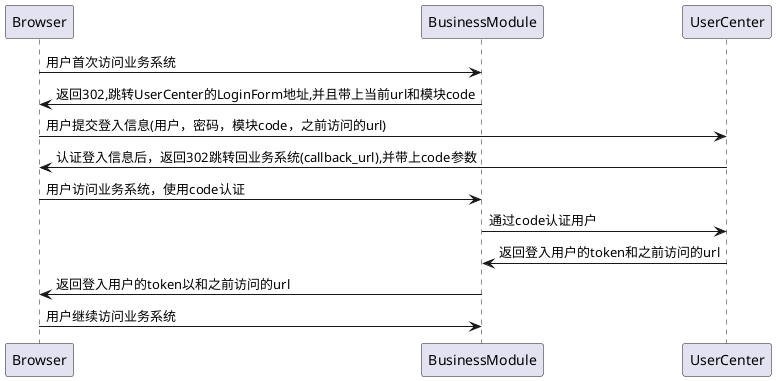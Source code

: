 @startuml
Browser -> BusinessModule: 用户首次访问业务系统
BusinessModule -> Browser: 返回302,跳转UserCenter的LoginForm地址,并且带上当前url和模块code

Browser -> UserCenter: 用户提交登入信息(用户，密码，模块code，之前访问的url)
UserCenter -> Browser: 认证登入信息后，返回302跳转回业务系统(callback_url),并带上code参数
Browser -> BusinessModule: 用户访问业务系统，使用code认证
BusinessModule -> UserCenter: 通过code认证用户
UserCenter -> BusinessModule: 返回登入用户的token和之前访问的url
BusinessModule -> Browser: 返回登入用户的token以和之前访问的url

Browser -> BusinessModule: 用户继续访问业务系统

@enduml